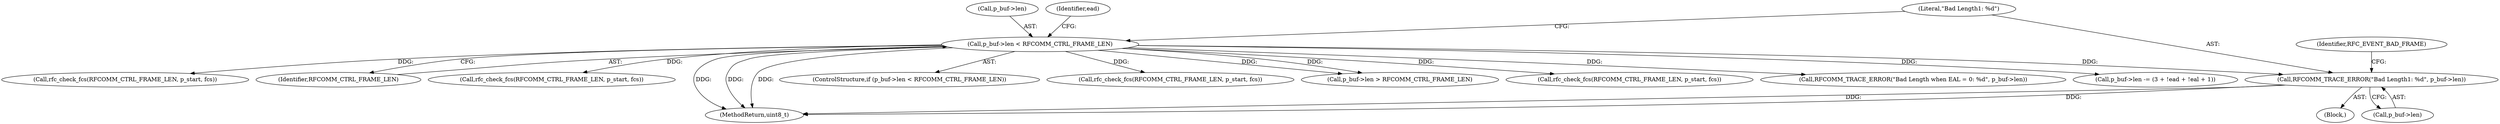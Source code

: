 digraph "0_Android_d4a34fefbf292d1e02336e4e272da3ef1e3eef85@pointer" {
"1000139" [label="(Call,RFCOMM_TRACE_ERROR(\"Bad Length1: %d\", p_buf->len))"];
"1000133" [label="(Call,p_buf->len < RFCOMM_CTRL_FRAME_LEN)"];
"1000209" [label="(Call,RFCOMM_TRACE_ERROR(\"Bad Length when EAL = 0: %d\", p_buf->len))"];
"1000219" [label="(Call,p_buf->len -= (3 + !ead + !eal + 1))"];
"1000375" [label="(Call,rfc_check_fcs(RFCOMM_CTRL_FRAME_LEN, p_start, fcs))"];
"1000133" [label="(Call,p_buf->len < RFCOMM_CTRL_FRAME_LEN)"];
"1000137" [label="(Identifier,RFCOMM_CTRL_FRAME_LEN)"];
"1000145" [label="(Identifier,RFC_EVENT_BAD_FRAME)"];
"1000134" [label="(Call,p_buf->len)"];
"1000406" [label="(Call,rfc_check_fcs(RFCOMM_CTRL_FRAME_LEN, p_start, fcs))"];
"1000138" [label="(Block,)"];
"1000139" [label="(Call,RFCOMM_TRACE_ERROR(\"Bad Length1: %d\", p_buf->len))"];
"1000497" [label="(MethodReturn,uint8_t)"];
"1000132" [label="(ControlStructure,if (p_buf->len < RFCOMM_CTRL_FRAME_LEN))"];
"1000339" [label="(Call,rfc_check_fcs(RFCOMM_CTRL_FRAME_LEN, p_start, fcs))"];
"1000147" [label="(Identifier,ead)"];
"1000141" [label="(Call,p_buf->len)"];
"1000190" [label="(Call,p_buf->len > RFCOMM_CTRL_FRAME_LEN)"];
"1000140" [label="(Literal,\"Bad Length1: %d\")"];
"1000442" [label="(Call,rfc_check_fcs(RFCOMM_CTRL_FRAME_LEN, p_start, fcs))"];
"1000139" -> "1000138"  [label="AST: "];
"1000139" -> "1000141"  [label="CFG: "];
"1000140" -> "1000139"  [label="AST: "];
"1000141" -> "1000139"  [label="AST: "];
"1000145" -> "1000139"  [label="CFG: "];
"1000139" -> "1000497"  [label="DDG: "];
"1000139" -> "1000497"  [label="DDG: "];
"1000133" -> "1000139"  [label="DDG: "];
"1000133" -> "1000132"  [label="AST: "];
"1000133" -> "1000137"  [label="CFG: "];
"1000134" -> "1000133"  [label="AST: "];
"1000137" -> "1000133"  [label="AST: "];
"1000140" -> "1000133"  [label="CFG: "];
"1000147" -> "1000133"  [label="CFG: "];
"1000133" -> "1000497"  [label="DDG: "];
"1000133" -> "1000497"  [label="DDG: "];
"1000133" -> "1000497"  [label="DDG: "];
"1000133" -> "1000190"  [label="DDG: "];
"1000133" -> "1000190"  [label="DDG: "];
"1000133" -> "1000209"  [label="DDG: "];
"1000133" -> "1000219"  [label="DDG: "];
"1000133" -> "1000339"  [label="DDG: "];
"1000133" -> "1000375"  [label="DDG: "];
"1000133" -> "1000406"  [label="DDG: "];
"1000133" -> "1000442"  [label="DDG: "];
}
